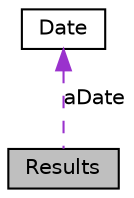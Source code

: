 digraph G
{
  edge [fontname="Helvetica",fontsize=10,labelfontname="Helvetica",labelfontsize=10];
  node [fontname="Helvetica",fontsize=10,shape=record];
  Node1 [label="Results",height=0.2,width=0.4,color="black", fillcolor="grey75", style="filled" fontcolor="black"];
  Node2 -> Node1 [dir=back,color="darkorchid3",fontsize=10,style="dashed",label="aDate",fontname="Helvetica"];
  Node2 [label="Date",height=0.2,width=0.4,color="black", fillcolor="white", style="filled",URL="$class_date.html",tooltip="Stores day, month and year for a date class."];
}
